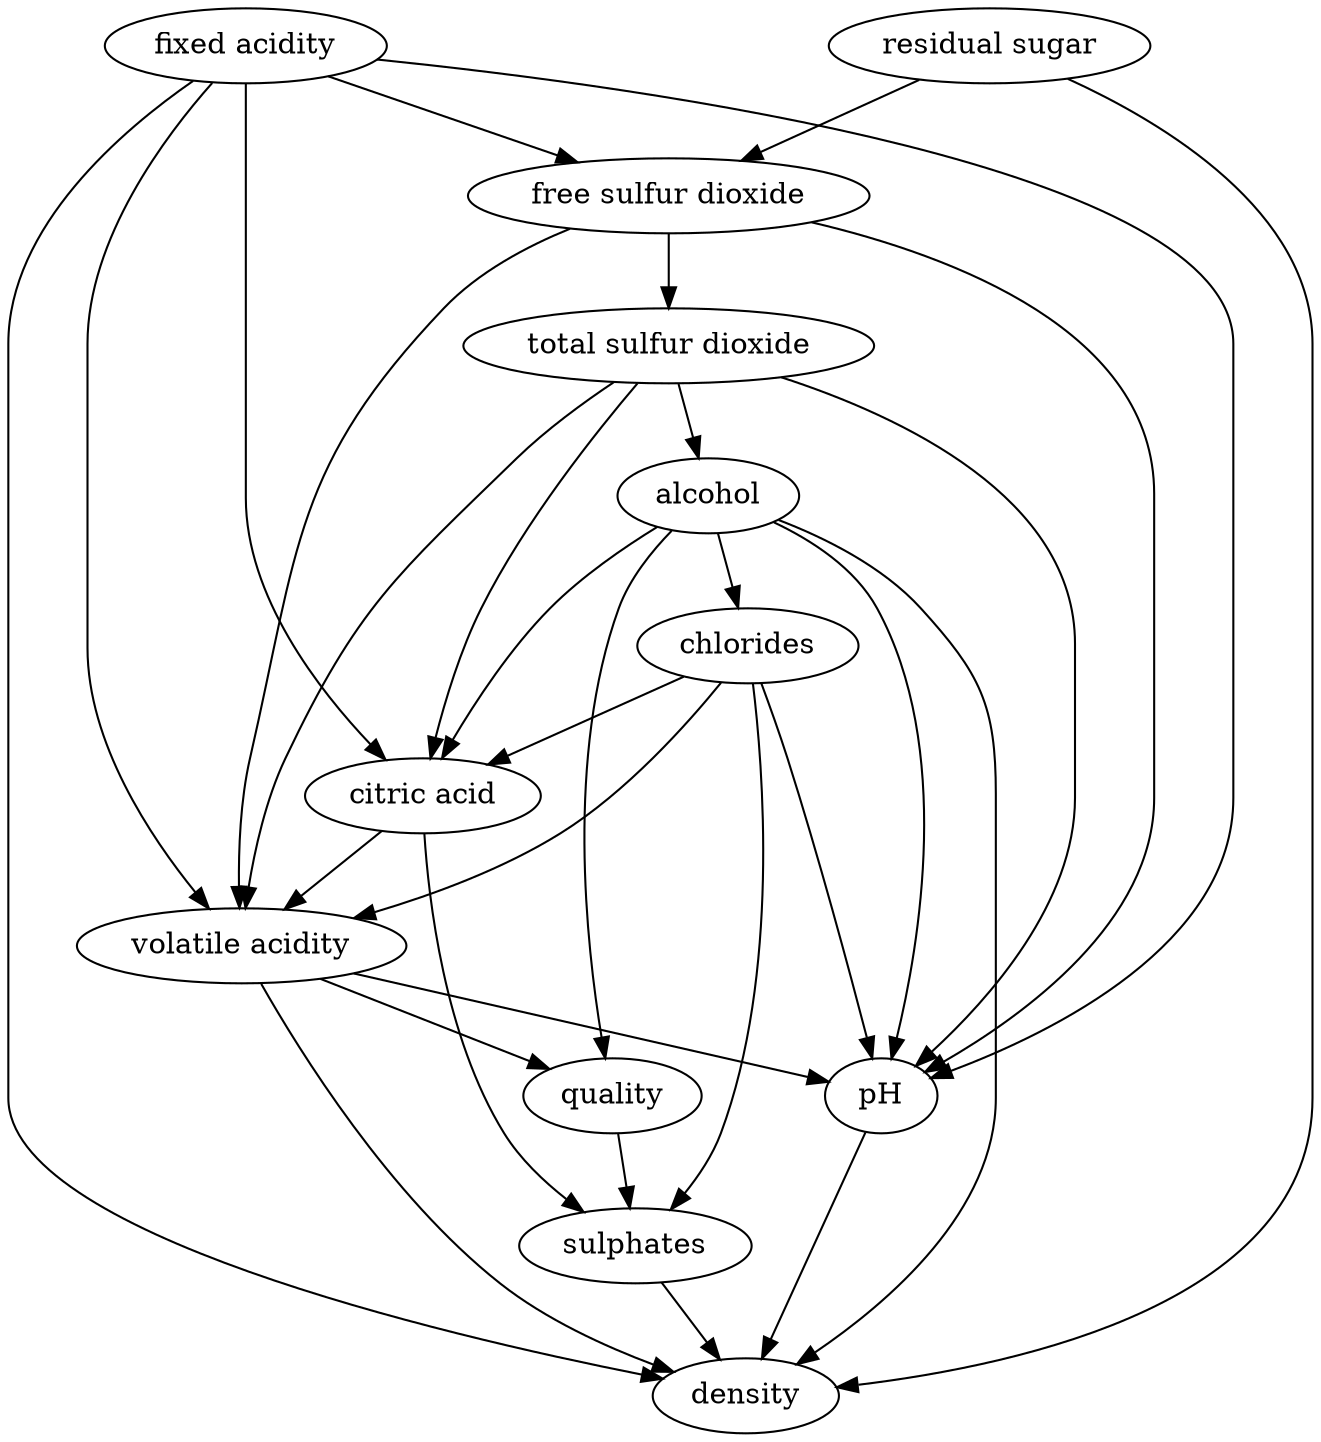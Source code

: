 strict digraph {
	0 [label="fixed acidity"]
	1 [label="volatile acidity"]
	2 [label="citric acid"]
	3 [label="residual sugar"]
	4 [label="chlorides"]
	5 [label="free sulfur dioxide"]
	6 [label="total sulfur dioxide"]
	7 [label="density"]
	8 [label="pH"]
	9 [label="sulphates"]
	10 [label="alcohol"]
	11 [label="quality"]
	0 -> 1
	0 -> 2
	0 -> 5
	0 -> 7
	0 -> 8
	1 -> 7
	1 -> 8
	1 -> 11
	2 -> 1
	2 -> 9
	3 -> 5
	3 -> 7
	4 -> 1
	4 -> 2
	4 -> 8
	4 -> 9
	5 -> 1
	5 -> 6
	5 -> 8
	6 -> 1
	6 -> 2
	6 -> 8
	6 -> 10
	8 -> 7
	9 -> 7
	10 -> 2
	10 -> 4
	10 -> 7
	10 -> 8
	10 -> 11
	11 -> 9
}